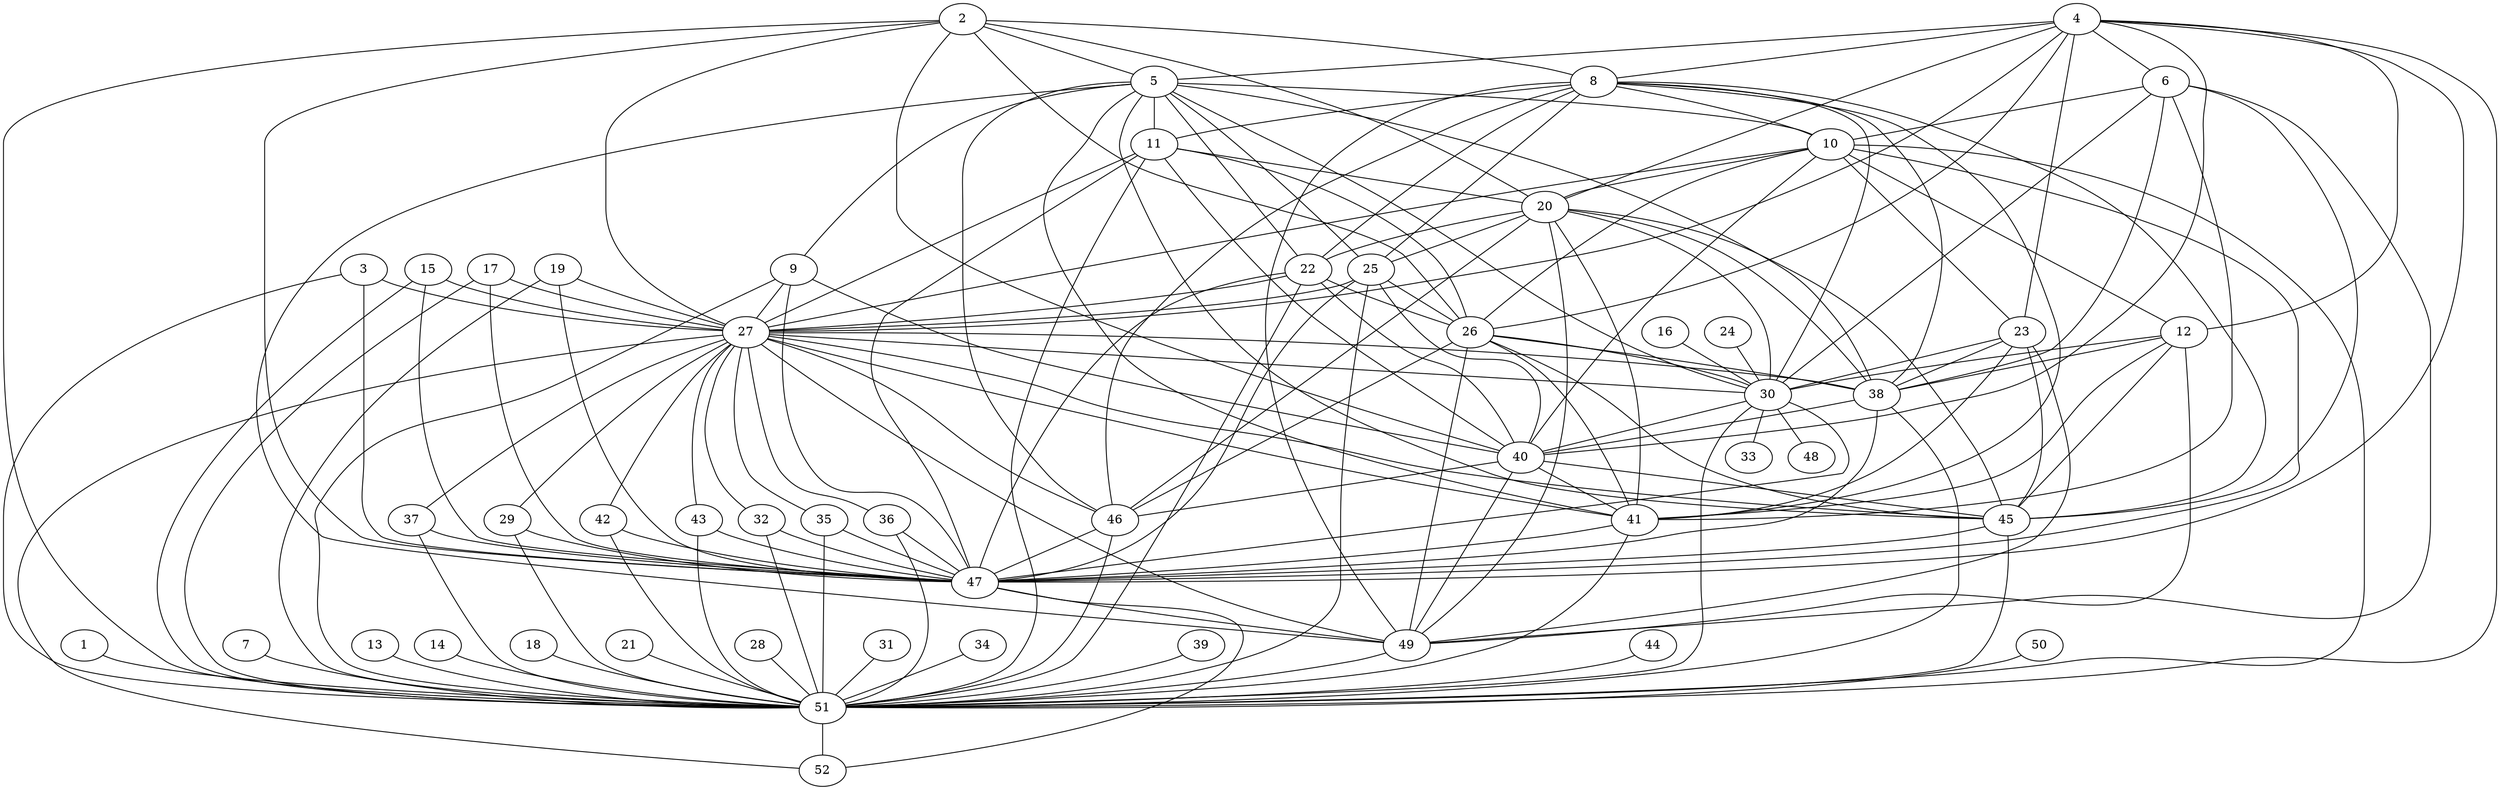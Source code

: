 /* Created by Wolfram Mathematica 8.0 : www.wolfram.com */

graph {
	1;
	2;
	3;
	4;
	5;
	6;
	7;
	8;
	9;
	10;
	11;
	12;
	13;
	14;
	15;
	16;
	17;
	18;
	19;
	20;
	21;
	22;
	23;
	24;
	25;
	26;
	27;
	28;
	29;
	30;
	31;
	32;
	33;
	34;
	35;
	36;
	37;
	38;
	39;
	40;
	41;
	42;
	43;
	44;
	45;
	46;
	47;
	48;
	49;
	50;
	51;
	52;
	1 -- 51;
	2 -- 5;
	2 -- 8;
	2 -- 20;
	2 -- 26;
	2 -- 27;
	2 -- 40;
	2 -- 47;
	2 -- 51;
	3 -- 27;
	3 -- 47;
	3 -- 51;
	4 -- 5;
	4 -- 6;
	4 -- 8;
	4 -- 12;
	4 -- 20;
	4 -- 23;
	4 -- 26;
	4 -- 27;
	4 -- 40;
	4 -- 47;
	4 -- 51;
	5 -- 9;
	5 -- 10;
	5 -- 11;
	5 -- 22;
	5 -- 25;
	5 -- 30;
	5 -- 38;
	5 -- 41;
	5 -- 45;
	5 -- 46;
	5 -- 49;
	6 -- 10;
	6 -- 30;
	6 -- 38;
	6 -- 41;
	6 -- 45;
	6 -- 49;
	7 -- 51;
	8 -- 10;
	8 -- 11;
	8 -- 22;
	8 -- 25;
	8 -- 30;
	8 -- 38;
	8 -- 41;
	8 -- 45;
	8 -- 46;
	8 -- 49;
	9 -- 27;
	9 -- 40;
	9 -- 47;
	9 -- 51;
	10 -- 12;
	10 -- 20;
	10 -- 23;
	10 -- 26;
	10 -- 27;
	10 -- 40;
	10 -- 47;
	10 -- 51;
	11 -- 20;
	11 -- 26;
	11 -- 27;
	11 -- 40;
	11 -- 47;
	11 -- 51;
	12 -- 30;
	12 -- 38;
	12 -- 41;
	12 -- 45;
	12 -- 49;
	13 -- 51;
	14 -- 51;
	15 -- 27;
	15 -- 47;
	15 -- 51;
	16 -- 30;
	17 -- 27;
	17 -- 47;
	17 -- 51;
	18 -- 51;
	19 -- 27;
	19 -- 47;
	19 -- 51;
	20 -- 22;
	20 -- 25;
	20 -- 30;
	20 -- 38;
	20 -- 41;
	20 -- 45;
	20 -- 46;
	20 -- 49;
	21 -- 51;
	22 -- 26;
	22 -- 27;
	22 -- 40;
	22 -- 47;
	22 -- 51;
	23 -- 30;
	23 -- 38;
	23 -- 41;
	23 -- 45;
	23 -- 49;
	24 -- 30;
	25 -- 26;
	25 -- 27;
	25 -- 40;
	25 -- 47;
	25 -- 51;
	26 -- 30;
	26 -- 38;
	26 -- 41;
	26 -- 45;
	26 -- 46;
	26 -- 49;
	27 -- 29;
	27 -- 30;
	27 -- 32;
	27 -- 35;
	27 -- 36;
	27 -- 37;
	27 -- 38;
	27 -- 41;
	27 -- 42;
	27 -- 43;
	27 -- 45;
	27 -- 46;
	27 -- 49;
	27 -- 52;
	28 -- 51;
	29 -- 47;
	29 -- 51;
	30 -- 33;
	30 -- 40;
	30 -- 47;
	30 -- 48;
	30 -- 51;
	31 -- 51;
	32 -- 47;
	32 -- 51;
	34 -- 51;
	35 -- 47;
	35 -- 51;
	36 -- 47;
	36 -- 51;
	37 -- 47;
	37 -- 51;
	38 -- 40;
	38 -- 47;
	38 -- 51;
	39 -- 51;
	40 -- 41;
	40 -- 45;
	40 -- 46;
	40 -- 49;
	41 -- 47;
	41 -- 51;
	42 -- 47;
	42 -- 51;
	43 -- 47;
	43 -- 51;
	44 -- 51;
	45 -- 47;
	45 -- 51;
	46 -- 47;
	46 -- 51;
	47 -- 49;
	47 -- 52;
	49 -- 51;
	50 -- 51;
	51 -- 52;
}